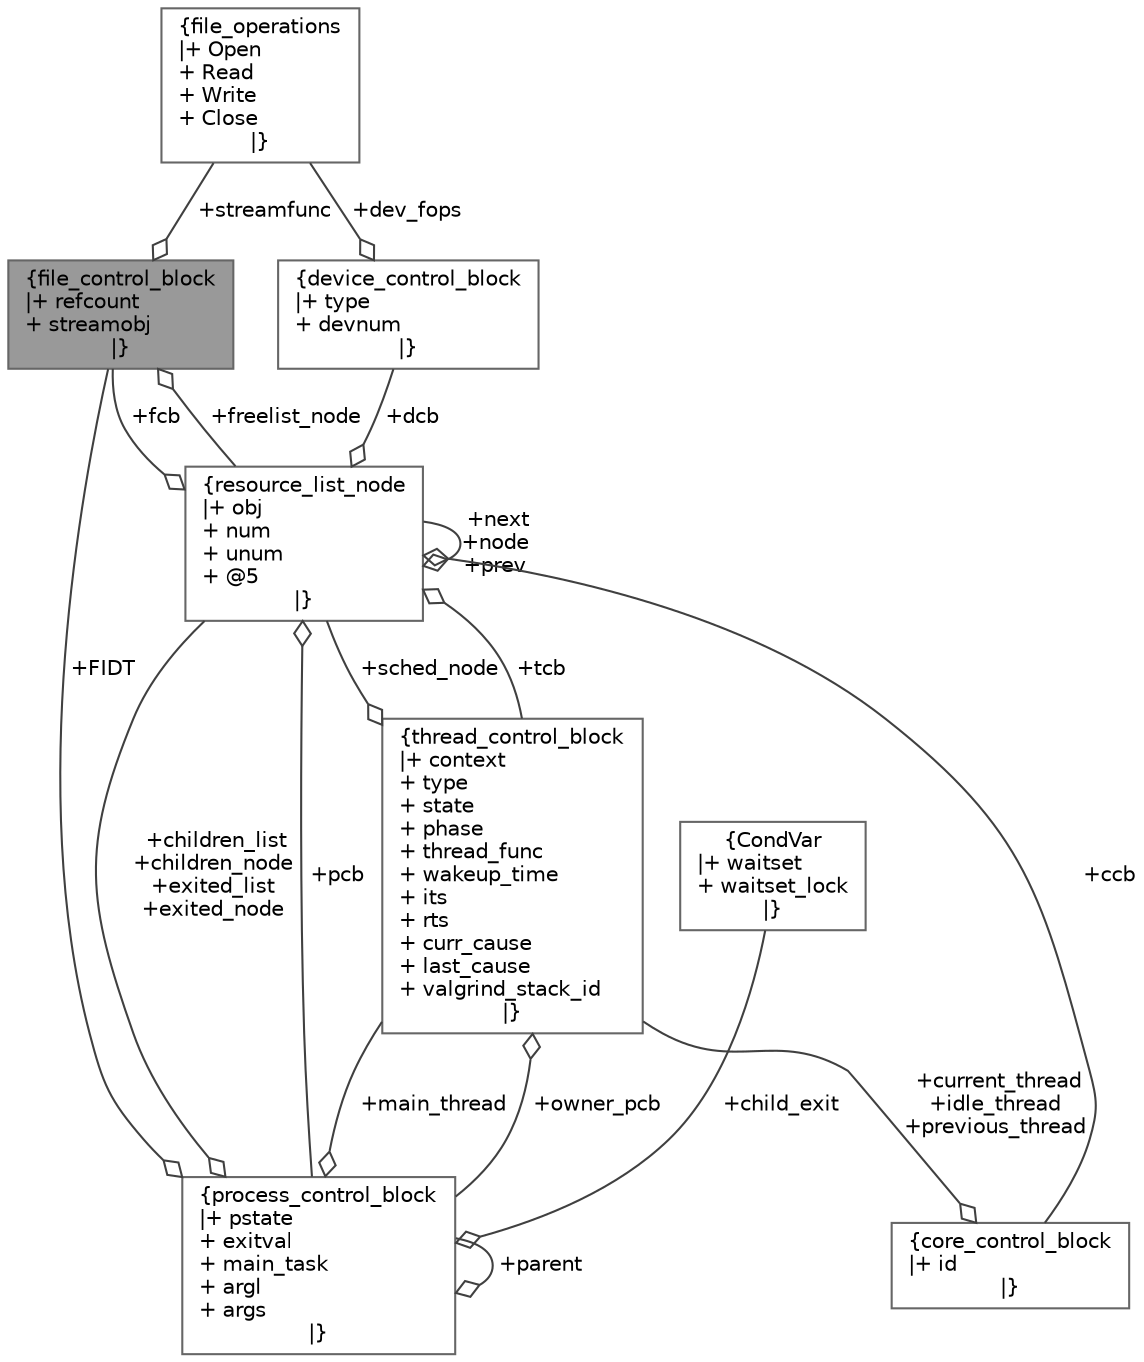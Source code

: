 digraph "file_control_block"
{
 // LATEX_PDF_SIZE
  bgcolor="transparent";
  edge [fontname=Helvetica,fontsize=10,labelfontname=Helvetica,labelfontsize=10];
  node [fontname=Helvetica,fontsize=10,shape=box,height=0.2,width=0.4];
  Node1 [label="{file_control_block\n|+ refcount\l+ streamobj\l|}",height=0.2,width=0.4,color="gray40", fillcolor="grey60", style="filled", fontcolor="black",tooltip="The file control block."];
  Node2 -> Node1 [color="grey25",style="solid",label=" +streamfunc" ,arrowhead="odiamond"];
  Node2 [label="{file_operations\n|+ Open\l+ Read\l+ Write\l+ Close\l|}",height=0.2,width=0.4,color="gray40", fillcolor="white", style="filled",URL="$structfile__operations.html",tooltip="The device-specific file operations table."];
  Node3 -> Node1 [color="grey25",style="solid",label=" +freelist_node" ,arrowhead="odiamond"];
  Node3 [label="{resource_list_node\n|+ obj\l+ num\l+ unum\l+ @5\l|}",height=0.2,width=0.4,color="gray40", fillcolor="white", style="filled",URL="$structresource__list__node.html",tooltip="List node."];
  Node4 -> Node3 [color="grey25",style="solid",label=" +pcb" ,arrowhead="odiamond"];
  Node4 [label="{process_control_block\n|+ pstate\l+ exitval\l+ main_task\l+ argl\l+ args\l|}",height=0.2,width=0.4,color="gray40", fillcolor="white", style="filled",URL="$structprocess__control__block.html",tooltip="Process Control Block."];
  Node4 -> Node4 [color="grey25",style="solid",label=" +parent" ,arrowhead="odiamond"];
  Node5 -> Node4 [color="grey25",style="solid",label=" +main_thread" ,arrowhead="odiamond"];
  Node5 [label="{thread_control_block\n|+ context\l+ type\l+ state\l+ phase\l+ thread_func\l+ wakeup_time\l+ its\l+ rts\l+ curr_cause\l+ last_cause\l+ valgrind_stack_id\l|}",height=0.2,width=0.4,color="gray40", fillcolor="white", style="filled",URL="$structthread__control__block.html",tooltip="The thread control block."];
  Node4 -> Node5 [color="grey25",style="solid",label=" +owner_pcb" ,arrowhead="odiamond"];
  Node3 -> Node5 [color="grey25",style="solid",label=" +sched_node" ,arrowhead="odiamond"];
  Node3 -> Node4 [color="grey25",style="solid",label=" +children_list\n+children_node\n+exited_list\n+exited_node" ,arrowhead="odiamond"];
  Node6 -> Node4 [color="grey25",style="solid",label=" +child_exit" ,arrowhead="odiamond"];
  Node6 [label="{CondVar\n|+ waitset\l+ waitset_lock\l|}",height=0.2,width=0.4,color="gray40", fillcolor="white", style="filled",URL="$structCondVar.html",tooltip="Condition variables."];
  Node1 -> Node4 [color="grey25",style="solid",label=" +FIDT" ,arrowhead="odiamond"];
  Node5 -> Node3 [color="grey25",style="solid",label=" +tcb" ,arrowhead="odiamond"];
  Node7 -> Node3 [color="grey25",style="solid",label=" +ccb" ,arrowhead="odiamond"];
  Node7 [label="{core_control_block\n|+ id\l|}",height=0.2,width=0.4,color="gray40", fillcolor="white", style="filled",URL="$structcore__control__block.html",tooltip="Core control block."];
  Node5 -> Node7 [color="grey25",style="solid",label=" +current_thread\n+idle_thread\n+previous_thread" ,arrowhead="odiamond"];
  Node8 -> Node3 [color="grey25",style="solid",label=" +dcb" ,arrowhead="odiamond"];
  Node8 [label="{device_control_block\n|+ type\l+ devnum\l|}",height=0.2,width=0.4,color="gray40", fillcolor="white", style="filled",URL="$structdevice__control__block.html",tooltip="Device control block."];
  Node2 -> Node8 [color="grey25",style="solid",label=" +dev_fops" ,arrowhead="odiamond"];
  Node1 -> Node3 [color="grey25",style="solid",label=" +fcb" ,arrowhead="odiamond"];
  Node3 -> Node3 [color="grey25",style="solid",label=" +next\n+node\n+prev" ,arrowhead="odiamond"];
}
